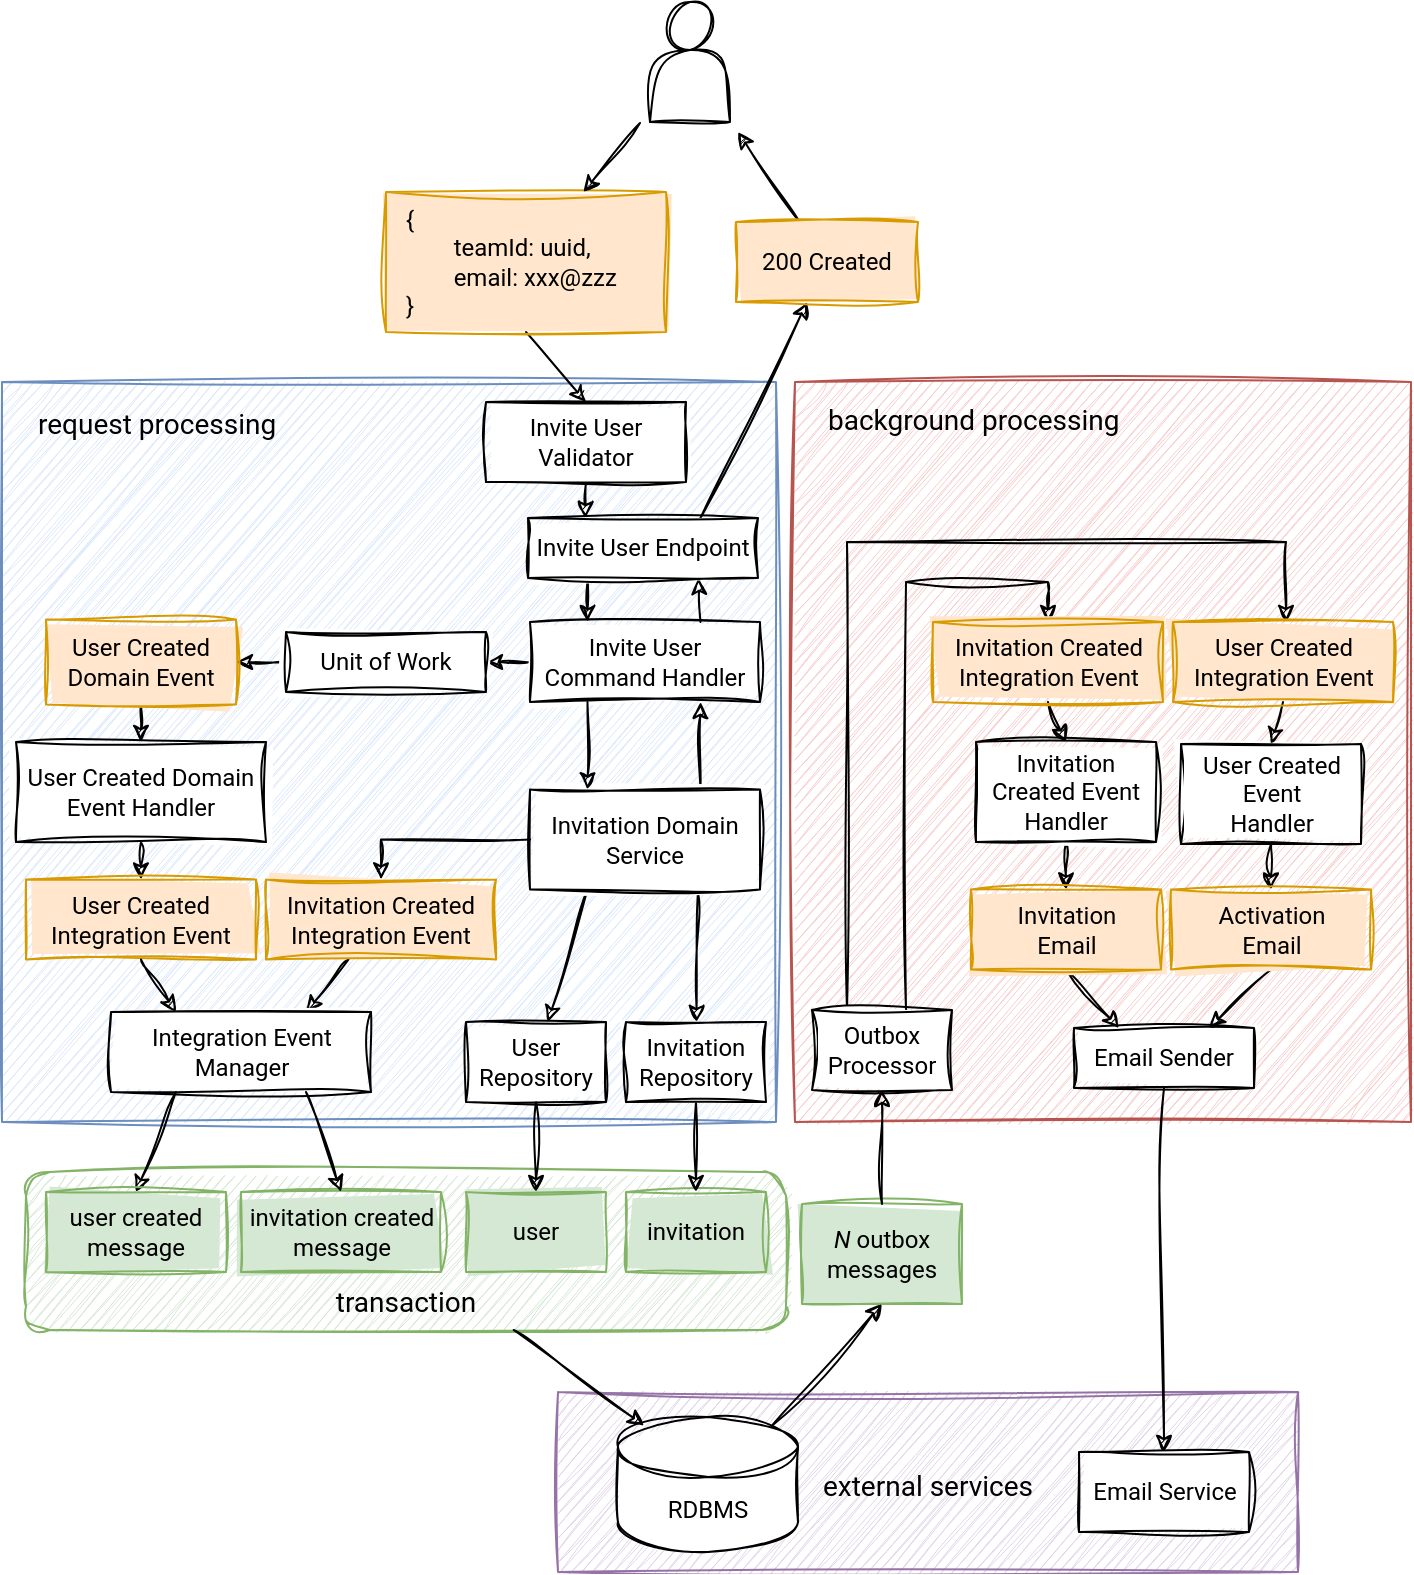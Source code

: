 <mxfile version="24.3.1" type="device">
  <diagram name="Page-1" id="0O94LLmqdUYVFEyuOrmt">
    <mxGraphModel dx="989" dy="514" grid="1" gridSize="10" guides="1" tooltips="1" connect="1" arrows="1" fold="1" page="1" pageScale="1" pageWidth="710" pageHeight="750" math="0" shadow="0">
      <root>
        <mxCell id="0" />
        <mxCell id="1" parent="0" />
        <mxCell id="ZWPOv1tZmrXOhao-9llu-170" value="&lt;i style=&quot;font-size: 12px;&quot;&gt;N&lt;/i&gt; outbox messages" style="rounded=0;whiteSpace=wrap;html=1;sketch=1;jiggle=2;curveFitting=1;strokeColor=#82b366;align=center;verticalAlign=middle;fontFamily=Roboto;fontSource=https%3A%2F%2Ffonts.googleapis.com%2Fcss%3Ffamily%3DRoboto;fontSize=12;labelBackgroundColor=none;fillColor=#d5e8d4;spacing=5;fillStyle=solid;" parent="1" vertex="1">
          <mxGeometry x="402" y="606" width="80" height="50" as="geometry" />
        </mxCell>
        <mxCell id="ZWPOv1tZmrXOhao-9llu-139" value="external services" style="rounded=0;whiteSpace=wrap;html=1;sketch=1;jiggle=2;curveFitting=1;strokeColor=#9673a6;align=center;verticalAlign=middle;fontFamily=Roboto;fontSource=https%3A%2F%2Ffonts.googleapis.com%2Fcss%3Ffamily%3DRoboto;fontSize=14;labelBackgroundColor=none;fillColor=#e1d5e7;spacingTop=4;" parent="1" vertex="1">
          <mxGeometry x="280" y="700" width="370" height="90" as="geometry" />
        </mxCell>
        <mxCell id="ZWPOv1tZmrXOhao-9llu-138" value="background processing" style="rounded=0;whiteSpace=wrap;html=1;sketch=1;jiggle=2;curveFitting=1;strokeColor=#b85450;align=left;verticalAlign=top;fontFamily=Roboto;fontSource=https%3A%2F%2Ffonts.googleapis.com%2Fcss%3Ffamily%3DRoboto;fontSize=14;labelBackgroundColor=none;fillColor=#f8cecc;spacing=6;spacingLeft=10;" parent="1" vertex="1">
          <mxGeometry x="398.5" y="195" width="308" height="370" as="geometry" />
        </mxCell>
        <mxCell id="ZWPOv1tZmrXOhao-9llu-133" value="request processing" style="rounded=0;whiteSpace=wrap;html=1;sketch=1;jiggle=2;curveFitting=1;strokeColor=#6c8ebf;align=left;verticalAlign=top;fontFamily=Roboto;fontSource=https%3A%2F%2Ffonts.googleapis.com%2Fcss%3Ffamily%3DRoboto;fontSize=14;labelBackgroundColor=none;fillColor=#dae8fc;spacing=8;spacingRight=0;spacingLeft=10;" parent="1" vertex="1">
          <mxGeometry x="2" y="195" width="387" height="370" as="geometry" />
        </mxCell>
        <mxCell id="ZWPOv1tZmrXOhao-9llu-90" value="transaction" style="rounded=1;whiteSpace=wrap;html=1;sketch=1;jiggle=2;curveFitting=1;strokeColor=#82b366;align=center;verticalAlign=bottom;fontFamily=Roboto;fontSource=https%3A%2F%2Ffonts.googleapis.com%2Fcss%3Ffamily%3DRoboto;fontSize=14;labelBackgroundColor=none;fillColor=#d5e8d4;spacing=5;" parent="1" vertex="1">
          <mxGeometry x="14" y="590" width="380" height="79" as="geometry" />
        </mxCell>
        <mxCell id="ZWPOv1tZmrXOhao-9llu-123" style="edgeStyle=orthogonalEdgeStyle;rounded=0;sketch=1;jiggle=2;curveFitting=1;orthogonalLoop=1;jettySize=auto;html=1;exitX=0.75;exitY=0;exitDx=0;exitDy=0;entryX=0.75;entryY=1;entryDx=0;entryDy=0;strokeColor=default;align=center;verticalAlign=middle;fontFamily=Roboto;fontSource=https%3A%2F%2Ffonts.googleapis.com%2Fcss%3Ffamily%3DRoboto;fontSize=12;fontColor=default;labelBackgroundColor=default;endArrow=classic;" parent="1" edge="1">
          <mxGeometry relative="1" as="geometry">
            <mxPoint x="351.25" y="315" as="sourcePoint" />
            <mxPoint x="350.25" y="293" as="targetPoint" />
          </mxGeometry>
        </mxCell>
        <mxCell id="ZWPOv1tZmrXOhao-9llu-146" style="rounded=0;sketch=1;jiggle=2;curveFitting=1;orthogonalLoop=1;jettySize=auto;html=1;entryX=1;entryY=0.5;entryDx=0;entryDy=0;strokeColor=default;align=center;verticalAlign=middle;fontFamily=Roboto;fontSource=https%3A%2F%2Ffonts.googleapis.com%2Fcss%3Ffamily%3DRoboto;fontSize=12;fontColor=default;labelBackgroundColor=default;endArrow=classic;" parent="1" source="ZWPOv1tZmrXOhao-9llu-2" target="ZWPOv1tZmrXOhao-9llu-141" edge="1">
          <mxGeometry relative="1" as="geometry" />
        </mxCell>
        <mxCell id="ZWPOv1tZmrXOhao-9llu-2" value="Invite User&lt;br&gt; Command Handler" style="rounded=0;whiteSpace=wrap;html=1;sketch=1;jiggle=2;curveFitting=1;strokeColor=default;align=center;verticalAlign=middle;fontFamily=Roboto;fontSize=12;fontColor=default;fillColor=default;fontSource=https%3A%2F%2Ffonts.googleapis.com%2Fcss%3Ffamily%3DRoboto;" parent="1" vertex="1">
          <mxGeometry x="266" y="315" width="115" height="40" as="geometry" />
        </mxCell>
        <mxCell id="ZWPOv1tZmrXOhao-9llu-130" style="rounded=0;sketch=1;jiggle=2;curveFitting=1;orthogonalLoop=1;jettySize=auto;html=1;exitX=0.5;exitY=1;exitDx=0;exitDy=0;entryX=0.25;entryY=0;entryDx=0;entryDy=0;strokeColor=default;align=center;verticalAlign=middle;fontFamily=Roboto;fontSource=https%3A%2F%2Ffonts.googleapis.com%2Fcss%3Ffamily%3DRoboto;fontSize=12;fontColor=default;labelBackgroundColor=default;endArrow=classic;" parent="1" source="ZWPOv1tZmrXOhao-9llu-5" target="ZWPOv1tZmrXOhao-9llu-6" edge="1">
          <mxGeometry relative="1" as="geometry" />
        </mxCell>
        <mxCell id="ZWPOv1tZmrXOhao-9llu-5" value="Invite User Validator" style="rounded=0;whiteSpace=wrap;html=1;sketch=1;jiggle=2;curveFitting=1;strokeColor=default;align=center;verticalAlign=middle;fontFamily=Roboto;fontSize=12;fontColor=default;fillColor=default;fontSource=https%3A%2F%2Ffonts.googleapis.com%2Fcss%3Ffamily%3DRoboto;" parent="1" vertex="1">
          <mxGeometry x="244" y="205" width="100" height="40" as="geometry" />
        </mxCell>
        <mxCell id="ZWPOv1tZmrXOhao-9llu-122" style="edgeStyle=orthogonalEdgeStyle;rounded=0;sketch=1;jiggle=2;curveFitting=1;orthogonalLoop=1;jettySize=auto;html=1;exitX=0.25;exitY=1;exitDx=0;exitDy=0;entryX=0.25;entryY=0;entryDx=0;entryDy=0;strokeColor=default;align=center;verticalAlign=middle;fontFamily=Roboto;fontSource=https%3A%2F%2Ffonts.googleapis.com%2Fcss%3Ffamily%3DRoboto;fontSize=12;fontColor=default;labelBackgroundColor=default;endArrow=classic;" parent="1" source="ZWPOv1tZmrXOhao-9llu-6" target="ZWPOv1tZmrXOhao-9llu-2" edge="1">
          <mxGeometry relative="1" as="geometry" />
        </mxCell>
        <mxCell id="ZWPOv1tZmrXOhao-9llu-129" style="rounded=0;sketch=1;jiggle=2;curveFitting=1;orthogonalLoop=1;jettySize=auto;html=1;exitX=0.75;exitY=0;exitDx=0;exitDy=0;strokeColor=default;align=center;verticalAlign=middle;fontFamily=Roboto;fontSource=https%3A%2F%2Ffonts.googleapis.com%2Fcss%3Ffamily%3DRoboto;fontSize=12;fontColor=default;labelBackgroundColor=default;endArrow=classic;" parent="1" source="ZWPOv1tZmrXOhao-9llu-6" target="ZWPOv1tZmrXOhao-9llu-126" edge="1">
          <mxGeometry relative="1" as="geometry" />
        </mxCell>
        <mxCell id="ZWPOv1tZmrXOhao-9llu-6" value="Invite User Endpoint " style="rounded=0;whiteSpace=wrap;html=1;sketch=1;jiggle=2;curveFitting=1;strokeColor=default;align=center;verticalAlign=middle;fontFamily=Roboto;fontSize=12;fontColor=default;fillColor=default;fontSource=https%3A%2F%2Ffonts.googleapis.com%2Fcss%3Ffamily%3DRoboto;" parent="1" vertex="1">
          <mxGeometry x="265" y="263" width="115" height="30" as="geometry" />
        </mxCell>
        <mxCell id="ZWPOv1tZmrXOhao-9llu-92" style="rounded=0;sketch=1;jiggle=2;curveFitting=1;orthogonalLoop=1;jettySize=auto;html=1;exitX=0.25;exitY=1;exitDx=0;exitDy=0;strokeColor=default;align=center;verticalAlign=middle;fontFamily=Roboto;fontSource=https%3A%2F%2Ffonts.googleapis.com%2Fcss%3Ffamily%3DRoboto;fontSize=12;fontColor=default;labelBackgroundColor=default;endArrow=classic;" parent="1" source="ZWPOv1tZmrXOhao-9llu-8" target="ZWPOv1tZmrXOhao-9llu-51" edge="1">
          <mxGeometry relative="1" as="geometry" />
        </mxCell>
        <mxCell id="ZWPOv1tZmrXOhao-9llu-93" style="rounded=0;sketch=1;jiggle=2;curveFitting=1;orthogonalLoop=1;jettySize=auto;html=1;strokeColor=default;align=center;verticalAlign=middle;fontFamily=Roboto;fontSource=https%3A%2F%2Ffonts.googleapis.com%2Fcss%3Ffamily%3DRoboto;fontSize=12;fontColor=default;labelBackgroundColor=default;endArrow=classic;" parent="1" target="ZWPOv1tZmrXOhao-9llu-52" edge="1">
          <mxGeometry relative="1" as="geometry">
            <mxPoint x="350" y="450" as="sourcePoint" />
          </mxGeometry>
        </mxCell>
        <mxCell id="ZWPOv1tZmrXOhao-9llu-120" style="edgeStyle=orthogonalEdgeStyle;rounded=0;sketch=1;jiggle=2;curveFitting=1;orthogonalLoop=1;jettySize=auto;html=1;exitX=0.75;exitY=0;exitDx=0;exitDy=0;entryX=0.75;entryY=1;entryDx=0;entryDy=0;strokeColor=default;align=center;verticalAlign=middle;fontFamily=Roboto;fontSource=https%3A%2F%2Ffonts.googleapis.com%2Fcss%3Ffamily%3DRoboto;fontSize=12;fontColor=default;labelBackgroundColor=default;endArrow=classic;" parent="1" edge="1">
          <mxGeometry relative="1" as="geometry">
            <mxPoint x="351.25" y="398.75" as="sourcePoint" />
            <mxPoint x="351.25" y="355" as="targetPoint" />
          </mxGeometry>
        </mxCell>
        <mxCell id="ZWPOv1tZmrXOhao-9llu-8" value="Invitation Domain Service" style="rounded=0;whiteSpace=wrap;html=1;sketch=1;jiggle=2;curveFitting=1;strokeColor=default;align=center;verticalAlign=middle;fontFamily=Roboto;fontSize=12;fontColor=default;fillColor=default;fontSource=https%3A%2F%2Ffonts.googleapis.com%2Fcss%3Ffamily%3DRoboto;" parent="1" vertex="1">
          <mxGeometry x="266" y="398.75" width="115" height="50" as="geometry" />
        </mxCell>
        <mxCell id="ZWPOv1tZmrXOhao-9llu-136" style="rounded=0;sketch=1;jiggle=2;curveFitting=1;orthogonalLoop=1;jettySize=auto;html=1;exitX=0.5;exitY=1;exitDx=0;exitDy=0;strokeColor=default;align=center;verticalAlign=middle;fontFamily=Roboto;fontSource=https%3A%2F%2Ffonts.googleapis.com%2Fcss%3Ffamily%3DRoboto;fontSize=12;fontColor=default;labelBackgroundColor=default;endArrow=classic;entryX=0.5;entryY=0;entryDx=0;entryDy=0;" parent="1" source="ZWPOv1tZmrXOhao-9llu-9" target="ZWPOv1tZmrXOhao-9llu-5" edge="1">
          <mxGeometry relative="1" as="geometry" />
        </mxCell>
        <mxCell id="ZWPOv1tZmrXOhao-9llu-9" value="&lt;div&gt;{&lt;/div&gt;&lt;div&gt;&lt;span style=&quot;white-space: pre;&quot;&gt;&#x9;&lt;/span&gt;teamId: uuid,&lt;br&gt;&lt;/div&gt;&lt;div&gt;&lt;span style=&quot;white-space: pre;&quot;&gt;&#x9;&lt;/span&gt;email: xxx@zzz&lt;br&gt;&lt;/div&gt;&lt;div&gt;}&lt;/div&gt;" style="rounded=0;whiteSpace=wrap;html=1;sketch=1;jiggle=2;curveFitting=1;strokeColor=#d79b00;align=left;verticalAlign=middle;fontFamily=Roboto;fontSource=https%3A%2F%2Ffonts.googleapis.com%2Fcss%3Ffamily%3DRoboto;fontSize=12;fillColor=#ffe6cc;spacing=10;fillStyle=solid;" parent="1" vertex="1">
          <mxGeometry x="194" y="100" width="140" height="70" as="geometry" />
        </mxCell>
        <mxCell id="ZWPOv1tZmrXOhao-9llu-25" style="rounded=0;sketch=1;jiggle=2;curveFitting=1;orthogonalLoop=1;jettySize=auto;html=1;strokeColor=default;align=center;verticalAlign=middle;fontFamily=Roboto;fontSource=https%3A%2F%2Ffonts.googleapis.com%2Fcss%3Ffamily%3DRoboto;fontSize=12;fontColor=default;labelBackgroundColor=default;endArrow=classic;entryX=0.75;entryY=0;entryDx=0;entryDy=0;" parent="1" source="ZWPOv1tZmrXOhao-9llu-17" target="ZWPOv1tZmrXOhao-9llu-20" edge="1">
          <mxGeometry relative="1" as="geometry" />
        </mxCell>
        <mxCell id="ZWPOv1tZmrXOhao-9llu-17" value="Invitation Created Integration Event" style="whiteSpace=wrap;html=1;rounded=0;sketch=1;jiggle=2;curveFitting=1;strokeColor=#d79b00;align=center;verticalAlign=middle;fontFamily=Roboto;fontSource=https%3A%2F%2Ffonts.googleapis.com%2Fcss%3Ffamily%3DRoboto;fontSize=12;labelBackgroundColor=none;fillColor=#ffe6cc;glass=0;shadow=0;spacing=10;fontColor=default;fillStyle=solid;" parent="1" vertex="1">
          <mxGeometry x="134" y="443.75" width="115" height="40" as="geometry" />
        </mxCell>
        <mxCell id="ZWPOv1tZmrXOhao-9llu-24" style="rounded=0;sketch=1;jiggle=2;curveFitting=1;orthogonalLoop=1;jettySize=auto;html=1;strokeColor=default;align=center;verticalAlign=middle;fontFamily=Roboto;fontSource=https%3A%2F%2Ffonts.googleapis.com%2Fcss%3Ffamily%3DRoboto;fontSize=12;fontColor=default;labelBackgroundColor=default;endArrow=classic;entryX=0.5;entryY=0;entryDx=0;entryDy=0;edgeStyle=orthogonalEdgeStyle;" parent="1" source="ZWPOv1tZmrXOhao-9llu-8" target="ZWPOv1tZmrXOhao-9llu-17" edge="1">
          <mxGeometry relative="1" as="geometry">
            <mxPoint x="334" y="445" as="sourcePoint" />
          </mxGeometry>
        </mxCell>
        <mxCell id="ZWPOv1tZmrXOhao-9llu-57" style="rounded=0;sketch=1;jiggle=2;curveFitting=1;orthogonalLoop=1;jettySize=auto;html=1;exitX=0.25;exitY=1;exitDx=0;exitDy=0;strokeColor=default;align=center;verticalAlign=middle;fontFamily=Roboto;fontSource=https%3A%2F%2Ffonts.googleapis.com%2Fcss%3Ffamily%3DRoboto;fontSize=12;fontColor=default;labelBackgroundColor=default;endArrow=classic;entryX=0.5;entryY=0;entryDx=0;entryDy=0;" parent="1" source="ZWPOv1tZmrXOhao-9llu-20" target="ZWPOv1tZmrXOhao-9llu-38" edge="1">
          <mxGeometry relative="1" as="geometry" />
        </mxCell>
        <mxCell id="ZWPOv1tZmrXOhao-9llu-20" value="Integration Event Manager" style="rounded=0;whiteSpace=wrap;html=1;sketch=1;jiggle=2;curveFitting=1;strokeColor=default;align=center;verticalAlign=middle;fontFamily=Roboto;fontSize=12;fontColor=default;fillColor=default;fontSource=https%3A%2F%2Ffonts.googleapis.com%2Fcss%3Ffamily%3DRoboto;" parent="1" vertex="1">
          <mxGeometry x="56.5" y="510" width="130" height="40" as="geometry" />
        </mxCell>
        <mxCell id="ZWPOv1tZmrXOhao-9llu-21" value="invitation created message" style="rounded=0;whiteSpace=wrap;html=1;sketch=1;jiggle=2;curveFitting=1;strokeColor=#82b366;align=center;verticalAlign=middle;fontFamily=Roboto;fontSource=https%3A%2F%2Ffonts.googleapis.com%2Fcss%3Ffamily%3DRoboto;fontSize=12;labelBackgroundColor=none;fillColor=#d5e8d4;fillStyle=solid;" parent="1" vertex="1">
          <mxGeometry x="121.5" y="600" width="100" height="40" as="geometry" />
        </mxCell>
        <mxCell id="ZWPOv1tZmrXOhao-9llu-27" value="user" style="rounded=0;whiteSpace=wrap;html=1;sketch=1;jiggle=2;curveFitting=1;strokeColor=#82b366;align=center;verticalAlign=middle;fontFamily=Roboto;fontSource=https%3A%2F%2Ffonts.googleapis.com%2Fcss%3Ffamily%3DRoboto;fontSize=12;labelBackgroundColor=none;fillColor=#d5e8d4;fillStyle=solid;" parent="1" vertex="1">
          <mxGeometry x="234" y="600" width="70" height="40" as="geometry" />
        </mxCell>
        <mxCell id="ZWPOv1tZmrXOhao-9llu-28" value="invitation" style="rounded=0;whiteSpace=wrap;html=1;sketch=1;jiggle=2;curveFitting=1;strokeColor=#82b366;align=center;verticalAlign=middle;fontFamily=Roboto;fontSource=https%3A%2F%2Ffonts.googleapis.com%2Fcss%3Ffamily%3DRoboto;fontSize=12;labelBackgroundColor=none;fillColor=#d5e8d4;fillStyle=solid;" parent="1" vertex="1">
          <mxGeometry x="314" y="600" width="70" height="40" as="geometry" />
        </mxCell>
        <mxCell id="ZWPOv1tZmrXOhao-9llu-37" style="rounded=0;sketch=1;jiggle=2;curveFitting=1;orthogonalLoop=1;jettySize=auto;html=1;strokeColor=default;align=center;verticalAlign=middle;fontFamily=Roboto;fontSource=https%3A%2F%2Ffonts.googleapis.com%2Fcss%3Ffamily%3DRoboto;fontSize=12;fontColor=default;labelBackgroundColor=default;endArrow=classic;" parent="1" source="ZWPOv1tZmrXOhao-9llu-31" target="ZWPOv1tZmrXOhao-9llu-33" edge="1">
          <mxGeometry relative="1" as="geometry" />
        </mxCell>
        <mxCell id="ZWPOv1tZmrXOhao-9llu-31" value="User Created Domain Event Handler" style="whiteSpace=wrap;html=1;rounded=0;sketch=1;jiggle=2;curveFitting=1;strokeColor=default;align=center;verticalAlign=middle;fontFamily=Roboto;fontSource=https%3A%2F%2Ffonts.googleapis.com%2Fcss%3Ffamily%3DRoboto;fontSize=12;fontColor=default;labelBackgroundColor=default;fillColor=default;glass=0;shadow=0;spacing=4;" parent="1" vertex="1">
          <mxGeometry x="9" y="375" width="125" height="50" as="geometry" />
        </mxCell>
        <mxCell id="ZWPOv1tZmrXOhao-9llu-33" value="User Created Integration Event" style="whiteSpace=wrap;html=1;rounded=0;sketch=1;jiggle=2;curveFitting=1;strokeColor=#d79b00;align=center;verticalAlign=middle;fontFamily=Roboto;fontSource=https%3A%2F%2Ffonts.googleapis.com%2Fcss%3Ffamily%3DRoboto;fontSize=12;labelBackgroundColor=none;fillColor=#ffe6cc;glass=0;shadow=0;spacing=10;fontColor=default;fillStyle=solid;" parent="1" vertex="1">
          <mxGeometry x="14" y="443.75" width="115" height="40" as="geometry" />
        </mxCell>
        <mxCell id="ZWPOv1tZmrXOhao-9llu-38" value="user created message" style="rounded=0;whiteSpace=wrap;html=1;sketch=1;jiggle=2;curveFitting=1;strokeColor=#82b366;align=center;verticalAlign=middle;fontFamily=Roboto;fontSource=https%3A%2F%2Ffonts.googleapis.com%2Fcss%3Ffamily%3DRoboto;fontSize=12;labelBackgroundColor=none;fillColor=#d5e8d4;fillStyle=solid;" parent="1" vertex="1">
          <mxGeometry x="24" y="600" width="90" height="40" as="geometry" />
        </mxCell>
        <mxCell id="ZWPOv1tZmrXOhao-9llu-152" style="edgeStyle=orthogonalEdgeStyle;rounded=0;sketch=1;jiggle=2;curveFitting=1;orthogonalLoop=1;jettySize=auto;html=1;exitX=0.5;exitY=1;exitDx=0;exitDy=0;entryX=0.5;entryY=0;entryDx=0;entryDy=0;strokeColor=default;align=center;verticalAlign=middle;fontFamily=Roboto;fontSource=https%3A%2F%2Ffonts.googleapis.com%2Fcss%3Ffamily%3DRoboto;fontSize=12;fontColor=default;labelBackgroundColor=default;endArrow=classic;" parent="1" source="ZWPOv1tZmrXOhao-9llu-44" target="ZWPOv1tZmrXOhao-9llu-94" edge="1">
          <mxGeometry relative="1" as="geometry" />
        </mxCell>
        <mxCell id="ZWPOv1tZmrXOhao-9llu-44" value="&lt;div&gt;User Created Event&lt;/div&gt;&lt;div&gt;Handler&lt;br&gt;&lt;/div&gt;" style="whiteSpace=wrap;html=1;rounded=0;sketch=1;jiggle=2;curveFitting=1;strokeColor=default;align=center;verticalAlign=middle;fontFamily=Roboto;fontSource=https%3A%2F%2Ffonts.googleapis.com%2Fcss%3Ffamily%3DRoboto;fontSize=12;fontColor=default;labelBackgroundColor=default;fillColor=default;glass=0;shadow=0;" parent="1" vertex="1">
          <mxGeometry x="591.5" y="376" width="90" height="50" as="geometry" />
        </mxCell>
        <mxCell id="ZWPOv1tZmrXOhao-9llu-153" style="edgeStyle=orthogonalEdgeStyle;rounded=0;sketch=1;jiggle=2;curveFitting=1;orthogonalLoop=1;jettySize=auto;html=1;exitX=0.5;exitY=1;exitDx=0;exitDy=0;entryX=0.5;entryY=0;entryDx=0;entryDy=0;strokeColor=default;align=center;verticalAlign=middle;fontFamily=Roboto;fontSource=https%3A%2F%2Ffonts.googleapis.com%2Fcss%3Ffamily%3DRoboto;fontSize=12;fontColor=default;labelBackgroundColor=default;endArrow=classic;" parent="1" source="ZWPOv1tZmrXOhao-9llu-45" target="ZWPOv1tZmrXOhao-9llu-98" edge="1">
          <mxGeometry relative="1" as="geometry" />
        </mxCell>
        <mxCell id="ZWPOv1tZmrXOhao-9llu-45" value="&lt;div&gt;Invitation Created Event&lt;br&gt;&lt;/div&gt;&lt;div&gt;Handler&lt;br&gt;&lt;/div&gt;" style="whiteSpace=wrap;html=1;rounded=0;sketch=1;jiggle=2;curveFitting=1;strokeColor=default;align=center;verticalAlign=middle;fontFamily=Roboto;fontSource=https%3A%2F%2Ffonts.googleapis.com%2Fcss%3Ffamily%3DRoboto;fontSize=12;fontColor=default;labelBackgroundColor=default;fillColor=default;glass=0;shadow=0;" parent="1" vertex="1">
          <mxGeometry x="489" y="375" width="90" height="50" as="geometry" />
        </mxCell>
        <mxCell id="ZWPOv1tZmrXOhao-9llu-89" value="" style="rounded=0;sketch=1;jiggle=2;curveFitting=1;orthogonalLoop=1;jettySize=auto;html=1;strokeColor=default;align=center;verticalAlign=middle;fontFamily=Roboto;fontSource=https%3A%2F%2Ffonts.googleapis.com%2Fcss%3Ffamily%3DRoboto;fontSize=12;fontColor=default;labelBackgroundColor=default;endArrow=classic;exitX=0.5;exitY=1;exitDx=0;exitDy=0;" parent="1" source="ZWPOv1tZmrXOhao-9llu-46" target="ZWPOv1tZmrXOhao-9llu-88" edge="1">
          <mxGeometry relative="1" as="geometry" />
        </mxCell>
        <mxCell id="ZWPOv1tZmrXOhao-9llu-46" value="Email Sender" style="rounded=0;whiteSpace=wrap;html=1;sketch=1;jiggle=2;curveFitting=1;strokeColor=default;align=center;verticalAlign=middle;fontFamily=Roboto;fontSize=12;fontColor=default;fillColor=default;fontSource=https%3A%2F%2Ffonts.googleapis.com%2Fcss%3Ffamily%3DRoboto;" parent="1" vertex="1">
          <mxGeometry x="538" y="518" width="90" height="30" as="geometry" />
        </mxCell>
        <mxCell id="ZWPOv1tZmrXOhao-9llu-55" style="rounded=0;sketch=1;jiggle=2;curveFitting=1;orthogonalLoop=1;jettySize=auto;html=1;strokeColor=default;align=center;verticalAlign=middle;fontFamily=Roboto;fontSource=https%3A%2F%2Ffonts.googleapis.com%2Fcss%3Ffamily%3DRoboto;fontSize=12;fontColor=default;labelBackgroundColor=default;endArrow=classic;" parent="1" source="ZWPOv1tZmrXOhao-9llu-51" target="ZWPOv1tZmrXOhao-9llu-27" edge="1">
          <mxGeometry relative="1" as="geometry" />
        </mxCell>
        <mxCell id="ZWPOv1tZmrXOhao-9llu-51" value="User Repository" style="rounded=0;whiteSpace=wrap;html=1;sketch=1;jiggle=2;curveFitting=1;strokeColor=default;align=center;verticalAlign=middle;fontFamily=Roboto;fontSize=12;fontColor=default;fillColor=default;fontSource=https%3A%2F%2Ffonts.googleapis.com%2Fcss%3Ffamily%3DRoboto;" parent="1" vertex="1">
          <mxGeometry x="234" y="515" width="70" height="40" as="geometry" />
        </mxCell>
        <mxCell id="ZWPOv1tZmrXOhao-9llu-56" style="rounded=0;sketch=1;jiggle=2;curveFitting=1;orthogonalLoop=1;jettySize=auto;html=1;strokeColor=default;align=center;verticalAlign=middle;fontFamily=Roboto;fontSource=https%3A%2F%2Ffonts.googleapis.com%2Fcss%3Ffamily%3DRoboto;fontSize=12;fontColor=default;labelBackgroundColor=default;endArrow=classic;" parent="1" source="ZWPOv1tZmrXOhao-9llu-52" target="ZWPOv1tZmrXOhao-9llu-28" edge="1">
          <mxGeometry relative="1" as="geometry" />
        </mxCell>
        <mxCell id="ZWPOv1tZmrXOhao-9llu-52" value="Invitation Repository" style="rounded=0;whiteSpace=wrap;html=1;sketch=1;jiggle=2;curveFitting=1;strokeColor=default;align=center;verticalAlign=middle;fontFamily=Roboto;fontSize=12;fontColor=default;fillColor=default;fontSource=https%3A%2F%2Ffonts.googleapis.com%2Fcss%3Ffamily%3DRoboto;" parent="1" vertex="1">
          <mxGeometry x="314" y="515" width="70" height="40" as="geometry" />
        </mxCell>
        <mxCell id="ZWPOv1tZmrXOhao-9llu-171" style="rounded=0;sketch=1;jiggle=2;curveFitting=1;orthogonalLoop=1;jettySize=auto;html=1;entryX=0.5;entryY=1;entryDx=0;entryDy=0;strokeColor=default;align=center;verticalAlign=middle;fontFamily=Roboto;fontSource=https%3A%2F%2Ffonts.googleapis.com%2Fcss%3Ffamily%3DRoboto;fontSize=12;fontColor=default;labelBackgroundColor=default;endArrow=classic;exitX=0.855;exitY=0;exitDx=0;exitDy=4.35;exitPerimeter=0;" parent="1" source="ZWPOv1tZmrXOhao-9llu-60" target="ZWPOv1tZmrXOhao-9llu-170" edge="1">
          <mxGeometry relative="1" as="geometry" />
        </mxCell>
        <mxCell id="ZWPOv1tZmrXOhao-9llu-60" value="RDBMS" style="shape=cylinder3;whiteSpace=wrap;html=1;boundedLbl=1;backgroundOutline=1;size=15;rounded=0;sketch=1;jiggle=2;curveFitting=1;strokeColor=default;align=center;verticalAlign=middle;fontFamily=Roboto;fontSource=https%3A%2F%2Ffonts.googleapis.com%2Fcss%3Ffamily%3DRoboto;fontSize=12;fontColor=default;labelBackgroundColor=default;fillColor=default;perimeterSpacing=0;" parent="1" vertex="1">
          <mxGeometry x="310" y="712.5" width="90" height="67.5" as="geometry" />
        </mxCell>
        <mxCell id="ZWPOv1tZmrXOhao-9llu-40" style="rounded=0;sketch=1;jiggle=2;curveFitting=1;orthogonalLoop=1;jettySize=auto;html=1;exitX=0.5;exitY=1;exitDx=0;exitDy=0;strokeColor=default;align=center;verticalAlign=middle;fontFamily=Roboto;fontSource=https%3A%2F%2Ffonts.googleapis.com%2Fcss%3Ffamily%3DRoboto;fontSize=12;fontColor=default;labelBackgroundColor=default;endArrow=classic;entryX=0.25;entryY=0;entryDx=0;entryDy=0;" parent="1" source="ZWPOv1tZmrXOhao-9llu-33" target="ZWPOv1tZmrXOhao-9llu-20" edge="1">
          <mxGeometry relative="1" as="geometry" />
        </mxCell>
        <mxCell id="ZWPOv1tZmrXOhao-9llu-156" style="edgeStyle=orthogonalEdgeStyle;rounded=0;sketch=1;jiggle=2;curveFitting=1;orthogonalLoop=1;jettySize=auto;html=1;exitX=0.25;exitY=0;exitDx=0;exitDy=0;strokeColor=default;align=center;verticalAlign=middle;fontFamily=Roboto;fontSource=https%3A%2F%2Ffonts.googleapis.com%2Fcss%3Ffamily%3DRoboto;fontSize=12;fontColor=default;labelBackgroundColor=default;endArrow=classic;" parent="1" source="ZWPOv1tZmrXOhao-9llu-61" target="ZWPOv1tZmrXOhao-9llu-78" edge="1">
          <mxGeometry relative="1" as="geometry">
            <Array as="points">
              <mxPoint x="425" y="275" />
              <mxPoint x="644" y="275" />
            </Array>
          </mxGeometry>
        </mxCell>
        <mxCell id="ZWPOv1tZmrXOhao-9llu-158" style="edgeStyle=orthogonalEdgeStyle;rounded=0;sketch=1;jiggle=2;curveFitting=1;orthogonalLoop=1;jettySize=auto;html=1;entryX=0.5;entryY=0;entryDx=0;entryDy=0;strokeColor=default;align=center;verticalAlign=middle;fontFamily=Roboto;fontSource=https%3A%2F%2Ffonts.googleapis.com%2Fcss%3Ffamily%3DRoboto;fontSize=12;fontColor=default;labelBackgroundColor=default;endArrow=classic;" parent="1" source="ZWPOv1tZmrXOhao-9llu-61" target="ZWPOv1tZmrXOhao-9llu-76" edge="1">
          <mxGeometry relative="1" as="geometry">
            <Array as="points">
              <mxPoint x="454" y="295" />
              <mxPoint x="525" y="295" />
            </Array>
          </mxGeometry>
        </mxCell>
        <mxCell id="ZWPOv1tZmrXOhao-9llu-61" value="Outbox Processor" style="rounded=0;whiteSpace=wrap;html=1;sketch=1;jiggle=2;curveFitting=1;strokeColor=default;align=center;verticalAlign=middle;fontFamily=Roboto;fontSource=https%3A%2F%2Ffonts.googleapis.com%2Fcss%3Ffamily%3DRoboto;fontSize=12;fontColor=default;labelBackgroundColor=default;fillColor=default;spacing=4;" parent="1" vertex="1">
          <mxGeometry x="407" y="509" width="70" height="40" as="geometry" />
        </mxCell>
        <mxCell id="ZWPOv1tZmrXOhao-9llu-155" style="rounded=0;sketch=1;jiggle=2;curveFitting=1;orthogonalLoop=1;jettySize=auto;html=1;exitX=0.5;exitY=1;exitDx=0;exitDy=0;entryX=0.5;entryY=0;entryDx=0;entryDy=0;strokeColor=default;align=center;verticalAlign=middle;fontFamily=Roboto;fontSource=https%3A%2F%2Ffonts.googleapis.com%2Fcss%3Ffamily%3DRoboto;fontSize=12;fontColor=default;labelBackgroundColor=default;endArrow=classic;" parent="1" source="ZWPOv1tZmrXOhao-9llu-76" target="ZWPOv1tZmrXOhao-9llu-45" edge="1">
          <mxGeometry relative="1" as="geometry" />
        </mxCell>
        <mxCell id="ZWPOv1tZmrXOhao-9llu-76" value="Invitation Created Integration Event" style="whiteSpace=wrap;html=1;rounded=0;sketch=1;jiggle=2;curveFitting=1;strokeColor=#d79b00;align=center;verticalAlign=middle;fontFamily=Roboto;fontSource=https%3A%2F%2Ffonts.googleapis.com%2Fcss%3Ffamily%3DRoboto;fontSize=12;labelBackgroundColor=none;fillColor=#ffe6cc;glass=0;shadow=0;spacing=10;fontColor=default;fillStyle=solid;" parent="1" vertex="1">
          <mxGeometry x="467.5" y="315" width="115" height="40" as="geometry" />
        </mxCell>
        <mxCell id="ZWPOv1tZmrXOhao-9llu-154" style="rounded=0;sketch=1;jiggle=2;curveFitting=1;orthogonalLoop=1;jettySize=auto;html=1;exitX=0.5;exitY=1;exitDx=0;exitDy=0;entryX=0.5;entryY=0;entryDx=0;entryDy=0;strokeColor=default;align=center;verticalAlign=middle;fontFamily=Roboto;fontSource=https%3A%2F%2Ffonts.googleapis.com%2Fcss%3Ffamily%3DRoboto;fontSize=12;fontColor=default;labelBackgroundColor=default;endArrow=classic;" parent="1" source="ZWPOv1tZmrXOhao-9llu-78" target="ZWPOv1tZmrXOhao-9llu-44" edge="1">
          <mxGeometry relative="1" as="geometry" />
        </mxCell>
        <mxCell id="ZWPOv1tZmrXOhao-9llu-78" value="User Created Integration Event" style="whiteSpace=wrap;html=1;rounded=0;sketch=1;jiggle=2;curveFitting=1;strokeColor=#d79b00;align=center;verticalAlign=middle;fontFamily=Roboto;fontSource=https%3A%2F%2Ffonts.googleapis.com%2Fcss%3Ffamily%3DRoboto;fontSize=12;labelBackgroundColor=none;fillColor=#ffe6cc;glass=0;shadow=0;spacing=10;fontColor=default;fillStyle=solid;" parent="1" vertex="1">
          <mxGeometry x="587.5" y="315" width="110" height="40" as="geometry" />
        </mxCell>
        <mxCell id="ZWPOv1tZmrXOhao-9llu-88" value="Email Service" style="rounded=0;whiteSpace=wrap;html=1;sketch=1;jiggle=2;curveFitting=1;strokeColor=default;align=center;verticalAlign=middle;fontFamily=Roboto;fontSource=https%3A%2F%2Ffonts.googleapis.com%2Fcss%3Ffamily%3DRoboto;fontSize=12;fontColor=default;labelBackgroundColor=default;fillColor=default;" parent="1" vertex="1">
          <mxGeometry x="540.5" y="730" width="85" height="40" as="geometry" />
        </mxCell>
        <mxCell id="ZWPOv1tZmrXOhao-9llu-91" style="rounded=0;sketch=1;jiggle=2;curveFitting=1;orthogonalLoop=1;jettySize=auto;html=1;strokeColor=default;align=center;verticalAlign=middle;fontFamily=Roboto;fontSource=https%3A%2F%2Ffonts.googleapis.com%2Fcss%3Ffamily%3DRoboto;fontSize=12;fontColor=default;labelBackgroundColor=default;endArrow=classic;entryX=0.145;entryY=0;entryDx=0;entryDy=4.35;entryPerimeter=0;" parent="1" source="ZWPOv1tZmrXOhao-9llu-90" target="ZWPOv1tZmrXOhao-9llu-60" edge="1">
          <mxGeometry relative="1" as="geometry">
            <mxPoint x="314" y="694" as="targetPoint" />
          </mxGeometry>
        </mxCell>
        <mxCell id="ZWPOv1tZmrXOhao-9llu-101" style="rounded=0;sketch=1;jiggle=2;curveFitting=1;orthogonalLoop=1;jettySize=auto;html=1;entryX=0.75;entryY=0;entryDx=0;entryDy=0;strokeColor=default;align=center;verticalAlign=middle;fontFamily=Roboto;fontSource=https%3A%2F%2Ffonts.googleapis.com%2Fcss%3Ffamily%3DRoboto;fontSize=12;fontColor=default;labelBackgroundColor=default;endArrow=classic;exitX=0.5;exitY=1;exitDx=0;exitDy=0;" parent="1" source="ZWPOv1tZmrXOhao-9llu-94" target="ZWPOv1tZmrXOhao-9llu-46" edge="1">
          <mxGeometry relative="1" as="geometry" />
        </mxCell>
        <mxCell id="ZWPOv1tZmrXOhao-9llu-94" value="Activation Email" style="whiteSpace=wrap;html=1;rounded=0;sketch=1;jiggle=2;curveFitting=1;strokeColor=#d79b00;align=center;verticalAlign=middle;fontFamily=Roboto;fontSource=https%3A%2F%2Ffonts.googleapis.com%2Fcss%3Ffamily%3DRoboto;fontSize=12;labelBackgroundColor=none;fillColor=#ffe6cc;glass=0;shadow=0;spacing=10;fontColor=default;fillStyle=solid;" parent="1" vertex="1">
          <mxGeometry x="586.5" y="448.75" width="100" height="40" as="geometry" />
        </mxCell>
        <mxCell id="ZWPOv1tZmrXOhao-9llu-100" style="rounded=0;sketch=1;jiggle=2;curveFitting=1;orthogonalLoop=1;jettySize=auto;html=1;entryX=0.25;entryY=0;entryDx=0;entryDy=0;strokeColor=default;align=center;verticalAlign=middle;fontFamily=Roboto;fontSource=https%3A%2F%2Ffonts.googleapis.com%2Fcss%3Ffamily%3DRoboto;fontSize=12;fontColor=default;labelBackgroundColor=default;endArrow=classic;exitX=0.5;exitY=1;exitDx=0;exitDy=0;" parent="1" source="ZWPOv1tZmrXOhao-9llu-98" target="ZWPOv1tZmrXOhao-9llu-46" edge="1">
          <mxGeometry relative="1" as="geometry" />
        </mxCell>
        <mxCell id="ZWPOv1tZmrXOhao-9llu-98" value="Invitation Email" style="whiteSpace=wrap;html=1;rounded=0;sketch=1;jiggle=2;curveFitting=1;strokeColor=#d79b00;align=center;verticalAlign=middle;fontFamily=Roboto;fontSource=https%3A%2F%2Ffonts.googleapis.com%2Fcss%3Ffamily%3DRoboto;fontSize=12;labelBackgroundColor=none;fillColor=#ffe6cc;glass=0;shadow=0;spacing=10;fontColor=default;fillStyle=solid;" parent="1" vertex="1">
          <mxGeometry x="486.5" y="448.75" width="95" height="40" as="geometry" />
        </mxCell>
        <mxCell id="ZWPOv1tZmrXOhao-9llu-165" style="rounded=0;sketch=1;jiggle=2;curveFitting=1;orthogonalLoop=1;jettySize=auto;html=1;strokeColor=default;align=center;verticalAlign=middle;fontFamily=Roboto;fontSource=https%3A%2F%2Ffonts.googleapis.com%2Fcss%3Ffamily%3DRoboto;fontSize=12;fontColor=default;labelBackgroundColor=default;endArrow=classic;" parent="1" source="ZWPOv1tZmrXOhao-9llu-126" target="ZWPOv1tZmrXOhao-9llu-160" edge="1">
          <mxGeometry relative="1" as="geometry" />
        </mxCell>
        <mxCell id="ZWPOv1tZmrXOhao-9llu-126" value="&lt;div&gt;200 Created&lt;br&gt;&lt;/div&gt;" style="rounded=0;whiteSpace=wrap;html=1;sketch=1;jiggle=2;curveFitting=1;strokeColor=#d79b00;align=center;verticalAlign=middle;fontFamily=Roboto;fontSource=https%3A%2F%2Ffonts.googleapis.com%2Fcss%3Ffamily%3DRoboto;fontSize=12;fillColor=#ffe6cc;spacing=10;fillStyle=solid;fontColor=default;" parent="1" vertex="1">
          <mxGeometry x="369" y="115" width="91" height="40" as="geometry" />
        </mxCell>
        <mxCell id="ZWPOv1tZmrXOhao-9llu-119" style="edgeStyle=orthogonalEdgeStyle;rounded=0;sketch=1;jiggle=2;curveFitting=1;orthogonalLoop=1;jettySize=auto;html=1;exitX=0.25;exitY=1;exitDx=0;exitDy=0;entryX=0.25;entryY=0;entryDx=0;entryDy=0;strokeColor=default;align=center;verticalAlign=middle;fontFamily=Roboto;fontSource=https%3A%2F%2Ffonts.googleapis.com%2Fcss%3Ffamily%3DRoboto;fontSize=12;fontColor=default;labelBackgroundColor=default;endArrow=classic;" parent="1" source="ZWPOv1tZmrXOhao-9llu-2" target="ZWPOv1tZmrXOhao-9llu-8" edge="1">
          <mxGeometry relative="1" as="geometry" />
        </mxCell>
        <mxCell id="ZWPOv1tZmrXOhao-9llu-59" style="rounded=0;sketch=1;jiggle=2;curveFitting=1;orthogonalLoop=1;jettySize=auto;html=1;exitX=0.75;exitY=1;exitDx=0;exitDy=0;strokeColor=default;align=center;verticalAlign=middle;fontFamily=Roboto;fontSource=https%3A%2F%2Ffonts.googleapis.com%2Fcss%3Ffamily%3DRoboto;fontSize=12;fontColor=default;labelBackgroundColor=default;endArrow=classic;entryX=0.5;entryY=0;entryDx=0;entryDy=0;" parent="1" source="ZWPOv1tZmrXOhao-9llu-20" target="ZWPOv1tZmrXOhao-9llu-21" edge="1">
          <mxGeometry relative="1" as="geometry" />
        </mxCell>
        <mxCell id="ZWPOv1tZmrXOhao-9llu-143" style="rounded=0;sketch=1;jiggle=2;curveFitting=1;orthogonalLoop=1;jettySize=auto;html=1;strokeColor=default;align=center;verticalAlign=middle;fontFamily=Roboto;fontSource=https%3A%2F%2Ffonts.googleapis.com%2Fcss%3Ffamily%3DRoboto;fontSize=12;fontColor=default;labelBackgroundColor=default;endArrow=classic;" parent="1" source="ZWPOv1tZmrXOhao-9llu-141" target="ZWPOv1tZmrXOhao-9llu-142" edge="1">
          <mxGeometry relative="1" as="geometry" />
        </mxCell>
        <mxCell id="ZWPOv1tZmrXOhao-9llu-141" value="Unit of Work" style="rounded=0;whiteSpace=wrap;html=1;sketch=1;jiggle=2;curveFitting=1;strokeColor=default;align=center;verticalAlign=middle;fontFamily=Roboto;fontSize=12;fontColor=default;fillColor=default;fontSource=https%3A%2F%2Ffonts.googleapis.com%2Fcss%3Ffamily%3DRoboto;" parent="1" vertex="1">
          <mxGeometry x="144" y="320" width="100" height="30" as="geometry" />
        </mxCell>
        <mxCell id="ZWPOv1tZmrXOhao-9llu-144" style="rounded=0;sketch=1;jiggle=2;curveFitting=1;orthogonalLoop=1;jettySize=auto;html=1;exitX=0.5;exitY=1;exitDx=0;exitDy=0;entryX=0.5;entryY=0;entryDx=0;entryDy=0;strokeColor=default;align=center;verticalAlign=middle;fontFamily=Roboto;fontSource=https%3A%2F%2Ffonts.googleapis.com%2Fcss%3Ffamily%3DRoboto;fontSize=12;fontColor=default;labelBackgroundColor=default;endArrow=classic;" parent="1" source="ZWPOv1tZmrXOhao-9llu-142" target="ZWPOv1tZmrXOhao-9llu-31" edge="1">
          <mxGeometry relative="1" as="geometry" />
        </mxCell>
        <mxCell id="ZWPOv1tZmrXOhao-9llu-142" value="User Created Domain Event" style="whiteSpace=wrap;html=1;rounded=0;sketch=1;jiggle=2;curveFitting=1;strokeColor=#d79b00;align=center;verticalAlign=middle;fontFamily=Roboto;fontSource=https%3A%2F%2Ffonts.googleapis.com%2Fcss%3Ffamily%3DRoboto;fontSize=12;labelBackgroundColor=none;fillColor=#ffe6cc;glass=0;shadow=0;spacing=10;fontColor=default;fillStyle=solid;" parent="1" vertex="1">
          <mxGeometry x="24" y="313.75" width="95" height="42.5" as="geometry" />
        </mxCell>
        <mxCell id="ZWPOv1tZmrXOhao-9llu-114" style="rounded=0;sketch=1;jiggle=2;curveFitting=1;orthogonalLoop=1;jettySize=auto;html=1;strokeColor=default;align=center;verticalAlign=middle;fontFamily=Roboto;fontSource=https%3A%2F%2Ffonts.googleapis.com%2Fcss%3Ffamily%3DRoboto;fontSize=12;fontColor=default;labelBackgroundColor=default;endArrow=classic;entryX=0.5;entryY=1;entryDx=0;entryDy=0;exitX=0.5;exitY=0;exitDx=0;exitDy=0;" parent="1" source="ZWPOv1tZmrXOhao-9llu-170" target="ZWPOv1tZmrXOhao-9llu-61" edge="1">
          <mxGeometry relative="1" as="geometry">
            <mxPoint x="476" y="575" as="sourcePoint" />
            <mxPoint x="444" y="545" as="targetPoint" />
          </mxGeometry>
        </mxCell>
        <mxCell id="ZWPOv1tZmrXOhao-9llu-161" style="rounded=0;sketch=1;jiggle=2;curveFitting=1;orthogonalLoop=1;jettySize=auto;html=1;strokeColor=default;align=center;verticalAlign=middle;fontFamily=Roboto;fontSource=https%3A%2F%2Ffonts.googleapis.com%2Fcss%3Ffamily%3DRoboto;fontSize=12;fontColor=default;labelBackgroundColor=default;endArrow=classic;" parent="1" source="ZWPOv1tZmrXOhao-9llu-160" target="ZWPOv1tZmrXOhao-9llu-9" edge="1">
          <mxGeometry relative="1" as="geometry" />
        </mxCell>
        <mxCell id="ZWPOv1tZmrXOhao-9llu-160" value="" style="shape=actor;whiteSpace=wrap;html=1;rounded=0;sketch=1;jiggle=2;curveFitting=1;strokeColor=default;align=center;verticalAlign=middle;fontFamily=Roboto;fontSource=https%3A%2F%2Ffonts.googleapis.com%2Fcss%3Ffamily%3DRoboto;fontSize=12;fontColor=default;labelBackgroundColor=default;fillColor=default;perimeterSpacing=5;" parent="1" vertex="1">
          <mxGeometry x="326" y="5" width="40" height="60" as="geometry" />
        </mxCell>
      </root>
    </mxGraphModel>
  </diagram>
</mxfile>
